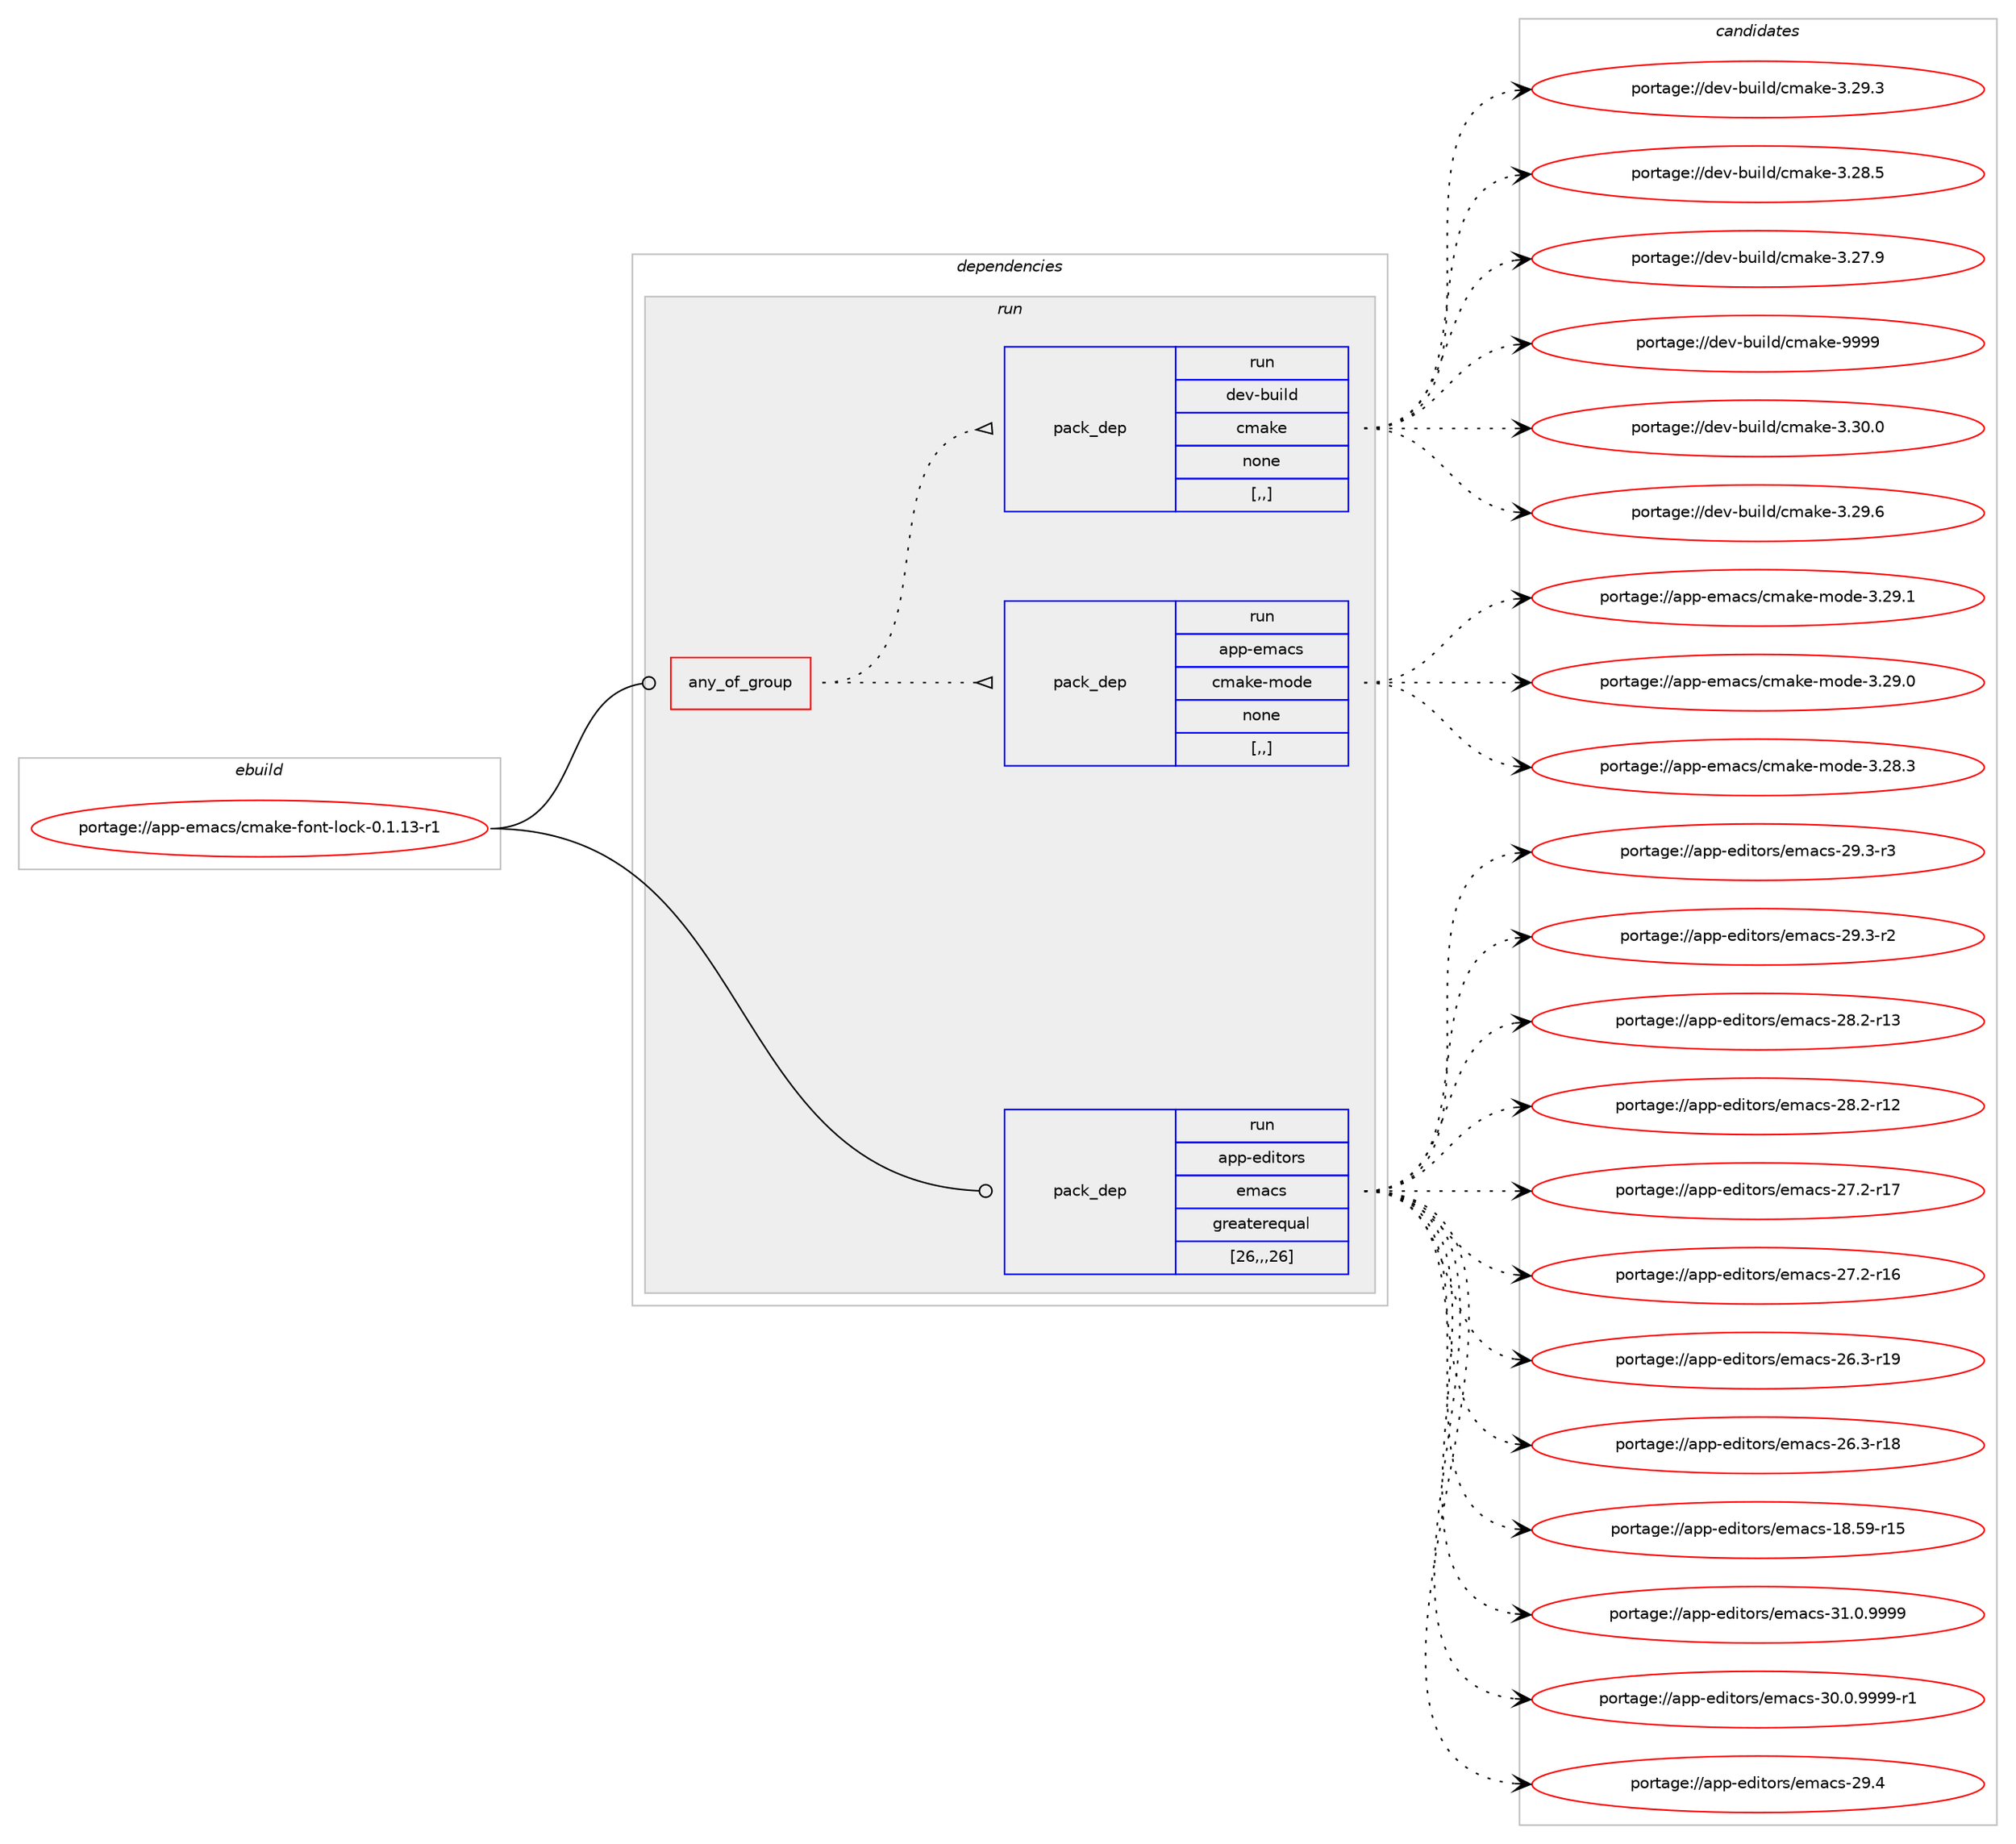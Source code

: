 digraph prolog {

# *************
# Graph options
# *************

newrank=true;
concentrate=true;
compound=true;
graph [rankdir=LR,fontname=Helvetica,fontsize=10,ranksep=1.5];#, ranksep=2.5, nodesep=0.2];
edge  [arrowhead=vee];
node  [fontname=Helvetica,fontsize=10];

# **********
# The ebuild
# **********

subgraph cluster_leftcol {
color=gray;
label=<<i>ebuild</i>>;
id [label="portage://app-emacs/cmake-font-lock-0.1.13-r1", color=red, width=4, href="../app-emacs/cmake-font-lock-0.1.13-r1.svg"];
}

# ****************
# The dependencies
# ****************

subgraph cluster_midcol {
color=gray;
label=<<i>dependencies</i>>;
subgraph cluster_compile {
fillcolor="#eeeeee";
style=filled;
label=<<i>compile</i>>;
}
subgraph cluster_compileandrun {
fillcolor="#eeeeee";
style=filled;
label=<<i>compile and run</i>>;
}
subgraph cluster_run {
fillcolor="#eeeeee";
style=filled;
label=<<i>run</i>>;
subgraph any116 {
dependency22362 [label=<<TABLE BORDER="0" CELLBORDER="1" CELLSPACING="0" CELLPADDING="4"><TR><TD CELLPADDING="10">any_of_group</TD></TR></TABLE>>, shape=none, color=red];subgraph pack16072 {
dependency22363 [label=<<TABLE BORDER="0" CELLBORDER="1" CELLSPACING="0" CELLPADDING="4" WIDTH="220"><TR><TD ROWSPAN="6" CELLPADDING="30">pack_dep</TD></TR><TR><TD WIDTH="110">run</TD></TR><TR><TD>app-emacs</TD></TR><TR><TD>cmake-mode</TD></TR><TR><TD>none</TD></TR><TR><TD>[,,]</TD></TR></TABLE>>, shape=none, color=blue];
}
dependency22362:e -> dependency22363:w [weight=20,style="dotted",arrowhead="oinv"];
subgraph pack16073 {
dependency22364 [label=<<TABLE BORDER="0" CELLBORDER="1" CELLSPACING="0" CELLPADDING="4" WIDTH="220"><TR><TD ROWSPAN="6" CELLPADDING="30">pack_dep</TD></TR><TR><TD WIDTH="110">run</TD></TR><TR><TD>dev-build</TD></TR><TR><TD>cmake</TD></TR><TR><TD>none</TD></TR><TR><TD>[,,]</TD></TR></TABLE>>, shape=none, color=blue];
}
dependency22362:e -> dependency22364:w [weight=20,style="dotted",arrowhead="oinv"];
}
id:e -> dependency22362:w [weight=20,style="solid",arrowhead="odot"];
subgraph pack16074 {
dependency22365 [label=<<TABLE BORDER="0" CELLBORDER="1" CELLSPACING="0" CELLPADDING="4" WIDTH="220"><TR><TD ROWSPAN="6" CELLPADDING="30">pack_dep</TD></TR><TR><TD WIDTH="110">run</TD></TR><TR><TD>app-editors</TD></TR><TR><TD>emacs</TD></TR><TR><TD>greaterequal</TD></TR><TR><TD>[26,,,26]</TD></TR></TABLE>>, shape=none, color=blue];
}
id:e -> dependency22365:w [weight=20,style="solid",arrowhead="odot"];
}
}

# **************
# The candidates
# **************

subgraph cluster_choices {
rank=same;
color=gray;
label=<<i>candidates</i>>;

subgraph choice16072 {
color=black;
nodesep=1;
choice971121124510110997991154799109971071014510911110010145514650574649 [label="portage://app-emacs/cmake-mode-3.29.1", color=red, width=4,href="../app-emacs/cmake-mode-3.29.1.svg"];
choice971121124510110997991154799109971071014510911110010145514650574648 [label="portage://app-emacs/cmake-mode-3.29.0", color=red, width=4,href="../app-emacs/cmake-mode-3.29.0.svg"];
choice971121124510110997991154799109971071014510911110010145514650564651 [label="portage://app-emacs/cmake-mode-3.28.3", color=red, width=4,href="../app-emacs/cmake-mode-3.28.3.svg"];
dependency22363:e -> choice971121124510110997991154799109971071014510911110010145514650574649:w [style=dotted,weight="100"];
dependency22363:e -> choice971121124510110997991154799109971071014510911110010145514650574648:w [style=dotted,weight="100"];
dependency22363:e -> choice971121124510110997991154799109971071014510911110010145514650564651:w [style=dotted,weight="100"];
}
subgraph choice16073 {
color=black;
nodesep=1;
choice10010111845981171051081004799109971071014557575757 [label="portage://dev-build/cmake-9999", color=red, width=4,href="../dev-build/cmake-9999.svg"];
choice100101118459811710510810047991099710710145514651484648 [label="portage://dev-build/cmake-3.30.0", color=red, width=4,href="../dev-build/cmake-3.30.0.svg"];
choice100101118459811710510810047991099710710145514650574654 [label="portage://dev-build/cmake-3.29.6", color=red, width=4,href="../dev-build/cmake-3.29.6.svg"];
choice100101118459811710510810047991099710710145514650574651 [label="portage://dev-build/cmake-3.29.3", color=red, width=4,href="../dev-build/cmake-3.29.3.svg"];
choice100101118459811710510810047991099710710145514650564653 [label="portage://dev-build/cmake-3.28.5", color=red, width=4,href="../dev-build/cmake-3.28.5.svg"];
choice100101118459811710510810047991099710710145514650554657 [label="portage://dev-build/cmake-3.27.9", color=red, width=4,href="../dev-build/cmake-3.27.9.svg"];
dependency22364:e -> choice10010111845981171051081004799109971071014557575757:w [style=dotted,weight="100"];
dependency22364:e -> choice100101118459811710510810047991099710710145514651484648:w [style=dotted,weight="100"];
dependency22364:e -> choice100101118459811710510810047991099710710145514650574654:w [style=dotted,weight="100"];
dependency22364:e -> choice100101118459811710510810047991099710710145514650574651:w [style=dotted,weight="100"];
dependency22364:e -> choice100101118459811710510810047991099710710145514650564653:w [style=dotted,weight="100"];
dependency22364:e -> choice100101118459811710510810047991099710710145514650554657:w [style=dotted,weight="100"];
}
subgraph choice16074 {
color=black;
nodesep=1;
choice971121124510110010511611111411547101109979911545514946484657575757 [label="portage://app-editors/emacs-31.0.9999", color=red, width=4,href="../app-editors/emacs-31.0.9999.svg"];
choice9711211245101100105116111114115471011099799115455148464846575757574511449 [label="portage://app-editors/emacs-30.0.9999-r1", color=red, width=4,href="../app-editors/emacs-30.0.9999-r1.svg"];
choice97112112451011001051161111141154710110997991154550574652 [label="portage://app-editors/emacs-29.4", color=red, width=4,href="../app-editors/emacs-29.4.svg"];
choice971121124510110010511611111411547101109979911545505746514511451 [label="portage://app-editors/emacs-29.3-r3", color=red, width=4,href="../app-editors/emacs-29.3-r3.svg"];
choice971121124510110010511611111411547101109979911545505746514511450 [label="portage://app-editors/emacs-29.3-r2", color=red, width=4,href="../app-editors/emacs-29.3-r2.svg"];
choice97112112451011001051161111141154710110997991154550564650451144951 [label="portage://app-editors/emacs-28.2-r13", color=red, width=4,href="../app-editors/emacs-28.2-r13.svg"];
choice97112112451011001051161111141154710110997991154550564650451144950 [label="portage://app-editors/emacs-28.2-r12", color=red, width=4,href="../app-editors/emacs-28.2-r12.svg"];
choice97112112451011001051161111141154710110997991154550554650451144955 [label="portage://app-editors/emacs-27.2-r17", color=red, width=4,href="../app-editors/emacs-27.2-r17.svg"];
choice97112112451011001051161111141154710110997991154550554650451144954 [label="portage://app-editors/emacs-27.2-r16", color=red, width=4,href="../app-editors/emacs-27.2-r16.svg"];
choice97112112451011001051161111141154710110997991154550544651451144957 [label="portage://app-editors/emacs-26.3-r19", color=red, width=4,href="../app-editors/emacs-26.3-r19.svg"];
choice97112112451011001051161111141154710110997991154550544651451144956 [label="portage://app-editors/emacs-26.3-r18", color=red, width=4,href="../app-editors/emacs-26.3-r18.svg"];
choice9711211245101100105116111114115471011099799115454956465357451144953 [label="portage://app-editors/emacs-18.59-r15", color=red, width=4,href="../app-editors/emacs-18.59-r15.svg"];
dependency22365:e -> choice971121124510110010511611111411547101109979911545514946484657575757:w [style=dotted,weight="100"];
dependency22365:e -> choice9711211245101100105116111114115471011099799115455148464846575757574511449:w [style=dotted,weight="100"];
dependency22365:e -> choice97112112451011001051161111141154710110997991154550574652:w [style=dotted,weight="100"];
dependency22365:e -> choice971121124510110010511611111411547101109979911545505746514511451:w [style=dotted,weight="100"];
dependency22365:e -> choice971121124510110010511611111411547101109979911545505746514511450:w [style=dotted,weight="100"];
dependency22365:e -> choice97112112451011001051161111141154710110997991154550564650451144951:w [style=dotted,weight="100"];
dependency22365:e -> choice97112112451011001051161111141154710110997991154550564650451144950:w [style=dotted,weight="100"];
dependency22365:e -> choice97112112451011001051161111141154710110997991154550554650451144955:w [style=dotted,weight="100"];
dependency22365:e -> choice97112112451011001051161111141154710110997991154550554650451144954:w [style=dotted,weight="100"];
dependency22365:e -> choice97112112451011001051161111141154710110997991154550544651451144957:w [style=dotted,weight="100"];
dependency22365:e -> choice97112112451011001051161111141154710110997991154550544651451144956:w [style=dotted,weight="100"];
dependency22365:e -> choice9711211245101100105116111114115471011099799115454956465357451144953:w [style=dotted,weight="100"];
}
}

}
